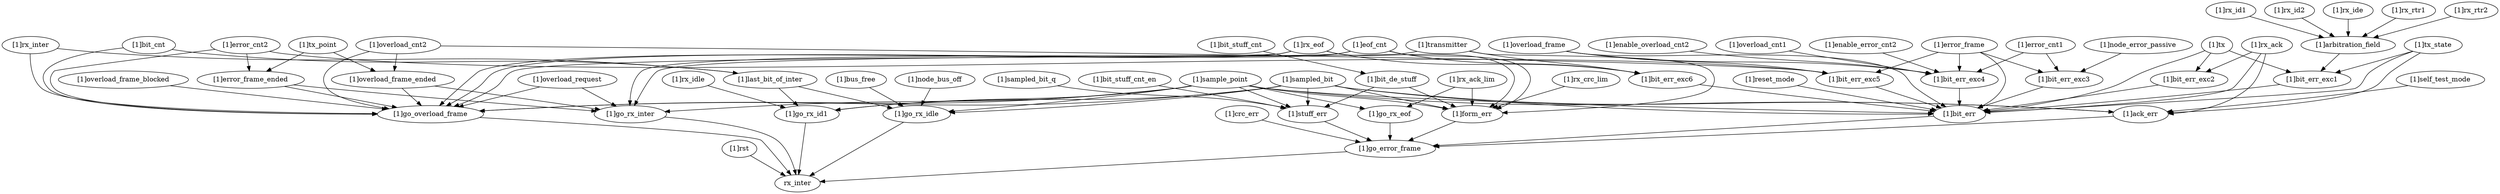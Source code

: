 strict digraph "" {
	"[1]rx_id1"	 [complexity=36,
		importance=0.0248974383952,
		rank=0.000691595510978];
	"[1]arbitration_field"	 [complexity=30,
		importance=0.0225365143433,
		rank=0.000751217144778];
	"[1]rx_id1" -> "[1]arbitration_field";
	"[1]rst"	 [complexity=1,
		importance=0.00808783064697,
		rank=0.00808783064697];
	rx_inter	 [complexity=0,
		importance=0.00216978901687,
		rank=0.0];
	"[1]rst" -> rx_inter;
	"[1]rx_inter"	 [complexity=12,
		importance=0.0104760041729,
		rank=0.000873000347743];
	"[1]go_overload_frame"	 [complexity=4,
		importance=0.00904303521237,
		rank=0.00226075880309];
	"[1]rx_inter" -> "[1]go_overload_frame";
	"[1]last_bit_of_inter"	 [complexity=9,
		importance=0.00830621515605,
		rank=0.000922912795117];
	"[1]rx_inter" -> "[1]last_bit_of_inter";
	"[1]bit_cnt"	 [complexity=12,
		importance=0.0128122791775,
		rank=0.00106768993146];
	"[1]bit_cnt" -> "[1]go_overload_frame";
	"[1]bit_cnt" -> "[1]last_bit_of_inter";
	"[1]bit_err_exc5"	 [complexity=26,
		importance=0.0192919400422,
		rank=0.000741997693932];
	"[1]bit_err"	 [complexity=11,
		importance=0.0170135153342,
		rank=0.0015466832122];
	"[1]bit_err_exc5" -> "[1]bit_err";
	"[1]bit_err_exc6"	 [complexity=26,
		importance=0.019045776361,
		rank=0.000732529860039];
	"[1]bit_err_exc6" -> "[1]bit_err";
	"[1]bit_err_exc1"	 [complexity=26,
		importance=0.0197313201723,
		rank=0.000758896929702];
	"[1]bit_err_exc1" -> "[1]bit_err";
	"[1]overload_request"	 [complexity=22,
		importance=0.0106214988087,
		rank=0.000482795400397];
	"[1]go_rx_inter"	 [complexity=1,
		importance=0.00443653450835,
		rank=0.00443653450835];
	"[1]overload_request" -> "[1]go_rx_inter";
	"[1]overload_request" -> "[1]go_overload_frame";
	"[1]bit_err_exc3"	 [complexity=26,
		importance=0.0189166740509,
		rank=0.000727564386573];
	"[1]bit_err_exc3" -> "[1]bit_err";
	"[1]overload_cnt1"	 [complexity=33,
		importance=0.0216701943783,
		rank=0.000656672556918];
	"[1]bit_err_exc4"	 [complexity=26,
		importance=0.0193634584944,
		rank=0.000744748403632];
	"[1]overload_cnt1" -> "[1]bit_err_exc4";
	"[1]go_rx_inter" -> rx_inter;
	"[1]rx_idle"	 [complexity=9,
		importance=0.00821049022816,
		rank=0.000912276692017];
	"[1]go_rx_id1"	 [complexity=4,
		importance=0.00634984501606,
		rank=0.00158746125402];
	"[1]rx_idle" -> "[1]go_rx_id1";
	"[1]overload_cnt2"	 [complexity=31,
		importance=0.021878737508,
		rank=0.000705765726066];
	"[1]overload_cnt2" -> "[1]bit_err_exc5";
	"[1]overload_cnt2" -> "[1]go_overload_frame";
	"[1]overload_frame_ended"	 [complexity=22,
		importance=0.0110055595584,
		rank=0.000500252707201];
	"[1]overload_cnt2" -> "[1]overload_frame_ended";
	"[1]bit_de_stuff"	 [complexity=17,
		importance=0.0115822153515,
		rank=0.000681306785382];
	"[1]form_err"	 [complexity=11,
		importance=0.0100075237216,
		rank=0.000909774883778];
	"[1]bit_de_stuff" -> "[1]form_err";
	"[1]stuff_err"	 [complexity=11,
		importance=0.00951713145122,
		rank=0.000865193768293];
	"[1]bit_de_stuff" -> "[1]stuff_err";
	"[1]go_overload_frame" -> rx_inter;
	"[1]go_rx_id1" -> rx_inter;
	"[1]rx_ack_lim"	 [complexity=25,
		importance=0.0120458530315,
		rank=0.00048183412126];
	"[1]rx_ack_lim" -> "[1]form_err";
	"[1]go_rx_eof"	 [complexity=11,
		importance=0.00928897389265,
		rank=0.000844452172059];
	"[1]rx_ack_lim" -> "[1]go_rx_eof";
	"[1]tx_point"	 [complexity=25,
		importance=0.0125840231548,
		rank=0.000503360926192];
	"[1]tx_point" -> "[1]overload_frame_ended";
	"[1]error_frame_ended"	 [complexity=22,
		importance=0.01096805844,
		rank=0.000498548110907];
	"[1]tx_point" -> "[1]error_frame_ended";
	"[1]self_test_mode"	 [complexity=17,
		importance=0.0117073971074,
		rank=0.00068867041808];
	"[1]ack_err"	 [complexity=11,
		importance=0.010128933511,
		rank=0.000920812137363];
	"[1]self_test_mode" -> "[1]ack_err";
	"[1]overload_frame"	 [complexity=31,
		importance=0.0211440303835,
		rank=0.000682065496243];
	"[1]overload_frame" -> "[1]bit_err_exc5";
	"[1]overload_frame" -> "[1]bit_err";
	"[1]overload_frame" -> "[1]bit_err_exc4";
	"[1]rx_id2"	 [complexity=36,
		importance=0.0250026779223,
		rank=0.000694518831176];
	"[1]rx_id2" -> "[1]arbitration_field";
	"[1]node_error_passive"	 [complexity=30,
		importance=0.0233770069482,
		rank=0.00077923356494];
	"[1]node_error_passive" -> "[1]bit_err_exc3";
	"[1]enable_error_cnt2"	 [complexity=33,
		importance=0.021481743628,
		rank=0.00065096192812];
	"[1]enable_error_cnt2" -> "[1]bit_err_exc4";
	"[1]tx_state"	 [complexity=30,
		importance=0.0221285699486,
		rank=0.000737618998286];
	"[1]tx_state" -> "[1]bit_err_exc1";
	"[1]tx_state" -> "[1]bit_err";
	"[1]tx_state" -> "[1]ack_err";
	"[1]go_error_frame"	 [complexity=4,
		importance=0.00752921503494,
		rank=0.00188230375873];
	"[1]bit_err" -> "[1]go_error_frame";
	"[1]ack_err" -> "[1]go_error_frame";
	"[1]bus_free"	 [complexity=10,
		importance=0.00959816850928,
		rank=0.000959816850928];
	"[1]go_rx_idle"	 [complexity=4,
		importance=0.00658863738319,
		rank=0.0016471593458];
	"[1]bus_free" -> "[1]go_rx_idle";
	"[1]go_rx_idle" -> rx_inter;
	"[1]tx"	 [complexity=30,
		importance=0.0311577857695,
		rank=0.00103859285898];
	"[1]tx" -> "[1]bit_err_exc1";
	"[1]tx" -> "[1]bit_err";
	"[1]bit_err_exc2"	 [complexity=26,
		importance=0.0194306525884,
		rank=0.000747332791863];
	"[1]tx" -> "[1]bit_err_exc2";
	"[1]sample_point"	 [complexity=9,
		importance=0.00792830861243,
		rank=0.000880923179159];
	"[1]sample_point" -> "[1]go_rx_inter";
	"[1]sample_point" -> "[1]go_overload_frame";
	"[1]sample_point" -> "[1]go_rx_id1";
	"[1]sample_point" -> "[1]bit_err";
	"[1]sample_point" -> "[1]ack_err";
	"[1]sample_point" -> "[1]go_rx_idle";
	"[1]sample_point" -> "[1]form_err";
	"[1]sample_point" -> "[1]stuff_err";
	"[1]sample_point" -> "[1]go_rx_eof";
	"[1]rx_ide"	 [complexity=36,
		importance=0.0252965632699,
		rank=0.000702682313052];
	"[1]rx_ide" -> "[1]arbitration_field";
	"[1]sampled_bit_q"	 [complexity=17,
		importance=0.0110955950476,
		rank=0.000652682061623];
	"[1]sampled_bit_q" -> "[1]stuff_err";
	"[1]node_bus_off"	 [complexity=10,
		importance=0.0110487071764,
		rank=0.00110487071764];
	"[1]node_bus_off" -> "[1]go_rx_idle";
	"[1]rx_eof"	 [complexity=30,
		importance=0.0211061173698,
		rank=0.00070353724566];
	"[1]rx_eof" -> "[1]bit_err_exc6";
	"[1]rx_eof" -> "[1]go_rx_inter";
	"[1]rx_eof" -> "[1]go_overload_frame";
	"[1]rx_eof" -> "[1]form_err";
	"[1]bit_err_exc4" -> "[1]bit_err";
	"[1]reset_mode"	 [complexity=26,
		importance=0.0185919789305,
		rank=0.000715076112713];
	"[1]reset_mode" -> "[1]bit_err";
	"[1]rx_ack"	 [complexity=29,
		importance=0.0214291679159,
		rank=0.000738936824686];
	"[1]rx_ack" -> "[1]bit_err";
	"[1]rx_ack" -> "[1]ack_err";
	"[1]rx_ack" -> "[1]bit_err_exc2";
	"[1]rx_crc_lim"	 [complexity=25,
		importance=0.0120502362127,
		rank=0.000482009448507];
	"[1]rx_crc_lim" -> "[1]form_err";
	"[1]error_cnt1"	 [complexity=33,
		importance=0.0214208748112,
		rank=0.000649117418521];
	"[1]error_cnt1" -> "[1]bit_err_exc3";
	"[1]error_cnt1" -> "[1]bit_err_exc4";
	"[1]bit_stuff_cnt_en"	 [complexity=17,
		importance=0.0120328101779,
		rank=0.000707812363403];
	"[1]bit_stuff_cnt_en" -> "[1]stuff_err";
	"[1]rx_rtr1"	 [complexity=36,
		importance=0.0251488975514,
		rank=0.000698580487538];
	"[1]rx_rtr1" -> "[1]arbitration_field";
	"[1]transmitter"	 [complexity=30,
		importance=0.0217211407042,
		rank=0.000724038023473];
	"[1]transmitter" -> "[1]bit_err_exc6";
	"[1]transmitter" -> "[1]go_overload_frame";
	"[1]transmitter" -> "[1]form_err";
	"[1]bit_err_exc2" -> "[1]bit_err";
	"[1]last_bit_of_inter" -> "[1]go_rx_id1";
	"[1]last_bit_of_inter" -> "[1]go_rx_idle";
	"[1]sampled_bit"	 [complexity=9,
		importance=0.00792830861243,
		rank=0.000880923179159];
	"[1]sampled_bit" -> "[1]go_overload_frame";
	"[1]sampled_bit" -> "[1]go_rx_id1";
	"[1]sampled_bit" -> "[1]bit_err";
	"[1]sampled_bit" -> "[1]ack_err";
	"[1]sampled_bit" -> "[1]go_rx_idle";
	"[1]sampled_bit" -> "[1]form_err";
	"[1]sampled_bit" -> "[1]stuff_err";
	"[1]overload_frame_ended" -> "[1]go_rx_inter";
	"[1]overload_frame_ended" -> "[1]go_overload_frame";
	"[1]crc_err"	 [complexity=11,
		importance=0.0103981057153,
		rank=0.000945282337751];
	"[1]crc_err" -> "[1]go_error_frame";
	"[1]rx_rtr2"	 [complexity=36,
		importance=0.0251160413388,
		rank=0.000697667814968];
	"[1]rx_rtr2" -> "[1]arbitration_field";
	"[1]form_err" -> "[1]go_error_frame";
	"[1]stuff_err" -> "[1]go_error_frame";
	"[1]go_error_frame" -> rx_inter;
	"[1]overload_frame_blocked"	 [complexity=22,
		importance=0.0117096529867,
		rank=0.000532256953942];
	"[1]overload_frame_blocked" -> "[1]go_overload_frame";
	"[1]bit_stuff_cnt"	 [complexity=19,
		importance=0.0164479506101,
		rank=0.000865681611057];
	"[1]bit_stuff_cnt" -> "[1]bit_de_stuff";
	"[1]eof_cnt"	 [complexity=30,
		importance=0.0213405989399,
		rank=0.000711353297996];
	"[1]eof_cnt" -> "[1]bit_err_exc6";
	"[1]eof_cnt" -> "[1]go_rx_inter";
	"[1]eof_cnt" -> "[1]go_overload_frame";
	"[1]eof_cnt" -> "[1]form_err";
	"[1]error_cnt2"	 [complexity=31,
		importance=0.0215787740679,
		rank=0.000696089486063];
	"[1]error_cnt2" -> "[1]bit_err_exc5";
	"[1]error_cnt2" -> "[1]go_overload_frame";
	"[1]error_cnt2" -> "[1]error_frame_ended";
	"[1]enable_overload_cnt2"	 [complexity=33,
		importance=0.0223587122292,
		rank=0.000677536734218];
	"[1]enable_overload_cnt2" -> "[1]bit_err_exc4";
	"[1]error_frame"	 [complexity=31,
		importance=0.0212514748683,
		rank=0.000685531447365];
	"[1]error_frame" -> "[1]bit_err_exc5";
	"[1]error_frame" -> "[1]bit_err_exc3";
	"[1]error_frame" -> "[1]bit_err";
	"[1]error_frame" -> "[1]bit_err_exc4";
	"[1]error_frame_ended" -> "[1]go_rx_inter";
	"[1]error_frame_ended" -> "[1]go_overload_frame";
	"[1]go_rx_eof" -> "[1]go_error_frame";
	"[1]arbitration_field" -> "[1]bit_err_exc1";
}
